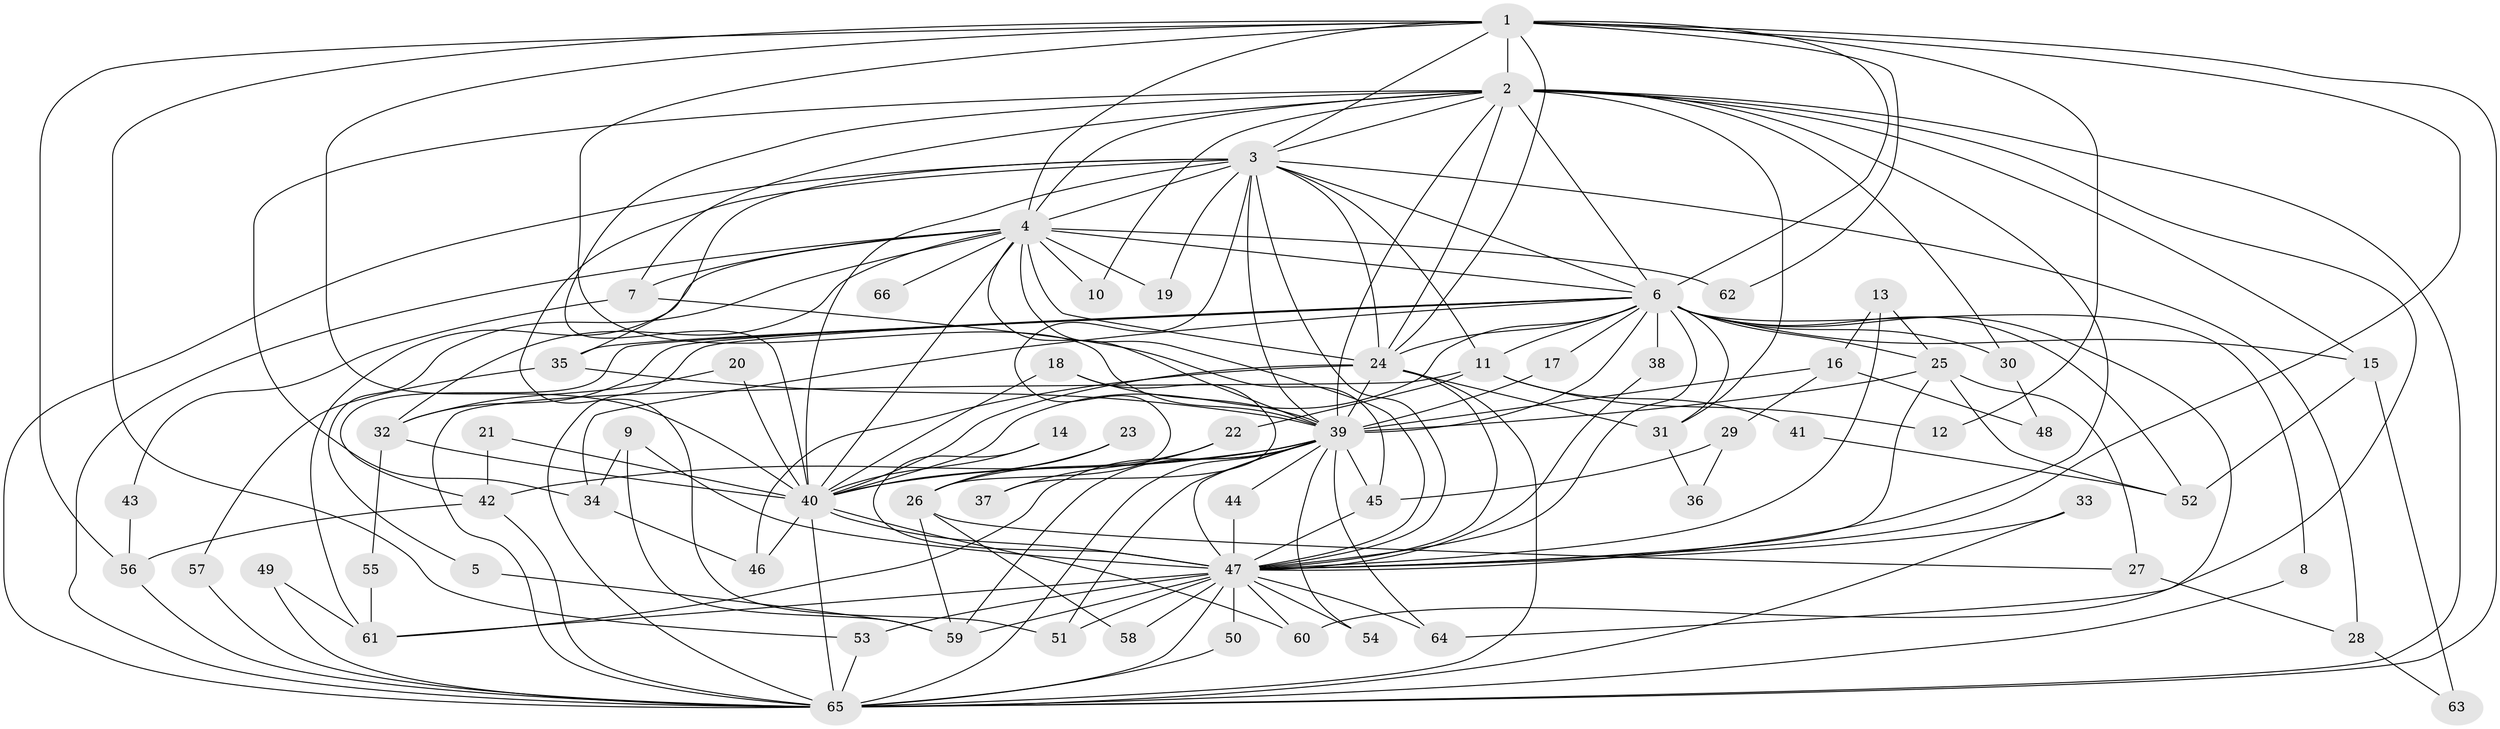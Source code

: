 // original degree distribution, {13: 0.010638297872340425, 20: 0.0425531914893617, 12: 0.010638297872340425, 25: 0.010638297872340425, 24: 0.010638297872340425, 17: 0.010638297872340425, 27: 0.010638297872340425, 2: 0.5531914893617021, 3: 0.1595744680851064, 4: 0.10638297872340426, 5: 0.0425531914893617, 6: 0.02127659574468085, 7: 0.010638297872340425}
// Generated by graph-tools (version 1.1) at 2025/36/03/04/25 23:36:20]
// undirected, 66 vertices, 172 edges
graph export_dot {
  node [color=gray90,style=filled];
  1;
  2;
  3;
  4;
  5;
  6;
  7;
  8;
  9;
  10;
  11;
  12;
  13;
  14;
  15;
  16;
  17;
  18;
  19;
  20;
  21;
  22;
  23;
  24;
  25;
  26;
  27;
  28;
  29;
  30;
  31;
  32;
  33;
  34;
  35;
  36;
  37;
  38;
  39;
  40;
  41;
  42;
  43;
  44;
  45;
  46;
  47;
  48;
  49;
  50;
  51;
  52;
  53;
  54;
  55;
  56;
  57;
  58;
  59;
  60;
  61;
  62;
  63;
  64;
  65;
  66;
  1 -- 2 [weight=1.0];
  1 -- 3 [weight=1.0];
  1 -- 4 [weight=1.0];
  1 -- 6 [weight=1.0];
  1 -- 12 [weight=1.0];
  1 -- 24 [weight=1.0];
  1 -- 39 [weight=1.0];
  1 -- 40 [weight=1.0];
  1 -- 47 [weight=1.0];
  1 -- 53 [weight=1.0];
  1 -- 56 [weight=1.0];
  1 -- 62 [weight=1.0];
  1 -- 65 [weight=1.0];
  2 -- 3 [weight=1.0];
  2 -- 4 [weight=2.0];
  2 -- 6 [weight=1.0];
  2 -- 7 [weight=1.0];
  2 -- 10 [weight=1.0];
  2 -- 15 [weight=1.0];
  2 -- 24 [weight=1.0];
  2 -- 30 [weight=1.0];
  2 -- 31 [weight=1.0];
  2 -- 34 [weight=1.0];
  2 -- 39 [weight=2.0];
  2 -- 40 [weight=1.0];
  2 -- 47 [weight=2.0];
  2 -- 60 [weight=1.0];
  2 -- 65 [weight=2.0];
  3 -- 4 [weight=1.0];
  3 -- 6 [weight=1.0];
  3 -- 11 [weight=1.0];
  3 -- 19 [weight=1.0];
  3 -- 24 [weight=2.0];
  3 -- 26 [weight=2.0];
  3 -- 28 [weight=1.0];
  3 -- 35 [weight=1.0];
  3 -- 39 [weight=1.0];
  3 -- 40 [weight=1.0];
  3 -- 47 [weight=1.0];
  3 -- 51 [weight=1.0];
  3 -- 65 [weight=1.0];
  4 -- 5 [weight=1.0];
  4 -- 6 [weight=1.0];
  4 -- 7 [weight=1.0];
  4 -- 10 [weight=1.0];
  4 -- 19 [weight=1.0];
  4 -- 24 [weight=1.0];
  4 -- 32 [weight=1.0];
  4 -- 39 [weight=1.0];
  4 -- 40 [weight=1.0];
  4 -- 47 [weight=1.0];
  4 -- 61 [weight=1.0];
  4 -- 62 [weight=1.0];
  4 -- 65 [weight=1.0];
  4 -- 66 [weight=1.0];
  5 -- 59 [weight=1.0];
  6 -- 8 [weight=1.0];
  6 -- 11 [weight=1.0];
  6 -- 15 [weight=1.0];
  6 -- 17 [weight=1.0];
  6 -- 24 [weight=1.0];
  6 -- 25 [weight=1.0];
  6 -- 30 [weight=1.0];
  6 -- 31 [weight=1.0];
  6 -- 32 [weight=1.0];
  6 -- 34 [weight=1.0];
  6 -- 35 [weight=1.0];
  6 -- 38 [weight=1.0];
  6 -- 39 [weight=2.0];
  6 -- 40 [weight=1.0];
  6 -- 42 [weight=1.0];
  6 -- 47 [weight=1.0];
  6 -- 52 [weight=1.0];
  6 -- 64 [weight=1.0];
  6 -- 65 [weight=1.0];
  7 -- 43 [weight=1.0];
  7 -- 45 [weight=1.0];
  8 -- 65 [weight=1.0];
  9 -- 34 [weight=1.0];
  9 -- 47 [weight=1.0];
  9 -- 59 [weight=1.0];
  11 -- 12 [weight=1.0];
  11 -- 22 [weight=1.0];
  11 -- 41 [weight=1.0];
  11 -- 65 [weight=1.0];
  13 -- 16 [weight=1.0];
  13 -- 25 [weight=1.0];
  13 -- 47 [weight=1.0];
  14 -- 40 [weight=1.0];
  14 -- 47 [weight=1.0];
  15 -- 52 [weight=1.0];
  15 -- 63 [weight=1.0];
  16 -- 29 [weight=1.0];
  16 -- 39 [weight=1.0];
  16 -- 48 [weight=1.0];
  17 -- 39 [weight=1.0];
  18 -- 37 [weight=1.0];
  18 -- 39 [weight=1.0];
  18 -- 40 [weight=2.0];
  20 -- 32 [weight=1.0];
  20 -- 40 [weight=1.0];
  21 -- 40 [weight=1.0];
  21 -- 42 [weight=1.0];
  22 -- 26 [weight=1.0];
  22 -- 37 [weight=1.0];
  23 -- 26 [weight=1.0];
  23 -- 40 [weight=1.0];
  24 -- 31 [weight=1.0];
  24 -- 39 [weight=1.0];
  24 -- 40 [weight=1.0];
  24 -- 46 [weight=1.0];
  24 -- 47 [weight=1.0];
  24 -- 65 [weight=1.0];
  25 -- 27 [weight=1.0];
  25 -- 39 [weight=1.0];
  25 -- 47 [weight=1.0];
  25 -- 52 [weight=1.0];
  26 -- 27 [weight=1.0];
  26 -- 58 [weight=1.0];
  26 -- 59 [weight=1.0];
  27 -- 28 [weight=1.0];
  28 -- 63 [weight=1.0];
  29 -- 36 [weight=1.0];
  29 -- 45 [weight=1.0];
  30 -- 48 [weight=1.0];
  31 -- 36 [weight=1.0];
  32 -- 40 [weight=1.0];
  32 -- 55 [weight=1.0];
  33 -- 47 [weight=1.0];
  33 -- 65 [weight=1.0];
  34 -- 46 [weight=1.0];
  35 -- 39 [weight=1.0];
  35 -- 57 [weight=1.0];
  38 -- 47 [weight=1.0];
  39 -- 40 [weight=2.0];
  39 -- 42 [weight=1.0];
  39 -- 44 [weight=1.0];
  39 -- 45 [weight=1.0];
  39 -- 47 [weight=1.0];
  39 -- 51 [weight=1.0];
  39 -- 54 [weight=1.0];
  39 -- 59 [weight=1.0];
  39 -- 61 [weight=1.0];
  39 -- 64 [weight=1.0];
  39 -- 65 [weight=1.0];
  40 -- 46 [weight=1.0];
  40 -- 47 [weight=1.0];
  40 -- 60 [weight=1.0];
  40 -- 65 [weight=1.0];
  41 -- 52 [weight=1.0];
  42 -- 56 [weight=1.0];
  42 -- 65 [weight=1.0];
  43 -- 56 [weight=1.0];
  44 -- 47 [weight=1.0];
  45 -- 47 [weight=1.0];
  47 -- 50 [weight=1.0];
  47 -- 51 [weight=1.0];
  47 -- 53 [weight=1.0];
  47 -- 54 [weight=1.0];
  47 -- 58 [weight=1.0];
  47 -- 59 [weight=1.0];
  47 -- 60 [weight=1.0];
  47 -- 61 [weight=1.0];
  47 -- 64 [weight=1.0];
  47 -- 65 [weight=1.0];
  49 -- 61 [weight=1.0];
  49 -- 65 [weight=2.0];
  50 -- 65 [weight=1.0];
  53 -- 65 [weight=1.0];
  55 -- 61 [weight=1.0];
  56 -- 65 [weight=1.0];
  57 -- 65 [weight=1.0];
}
